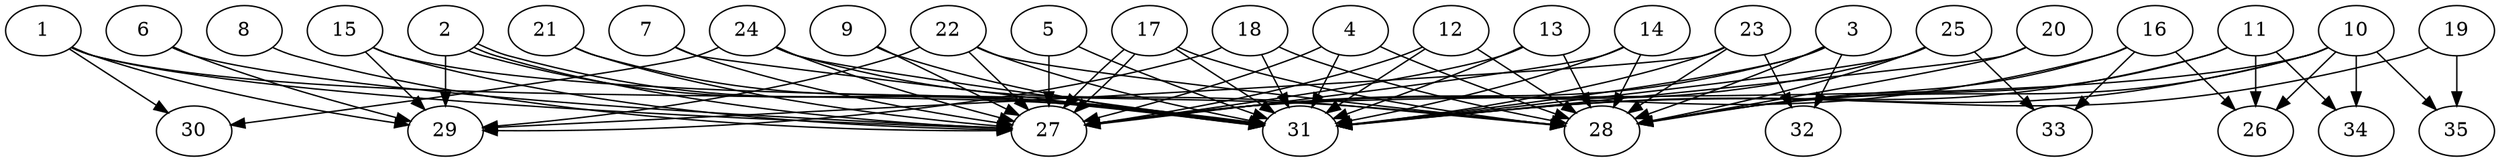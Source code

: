 // DAG automatically generated by daggen at Thu Oct  3 14:05:36 2019
// ./daggen --dot -n 35 --ccr 0.3 --fat 0.9 --regular 0.9 --density 0.9 --mindata 5242880 --maxdata 52428800 
digraph G {
  1 [size="124129280", alpha="0.16", expect_size="37238784"] 
  1 -> 27 [size ="37238784"]
  1 -> 29 [size ="37238784"]
  1 -> 30 [size ="37238784"]
  1 -> 31 [size ="37238784"]
  2 [size="167621973", alpha="0.05", expect_size="50286592"] 
  2 -> 27 [size ="50286592"]
  2 -> 29 [size ="50286592"]
  2 -> 31 [size ="50286592"]
  2 -> 31 [size ="50286592"]
  3 [size="30795093", alpha="0.13", expect_size="9238528"] 
  3 -> 27 [size ="9238528"]
  3 -> 28 [size ="9238528"]
  3 -> 31 [size ="9238528"]
  3 -> 32 [size ="9238528"]
  4 [size="93559467", alpha="0.16", expect_size="28067840"] 
  4 -> 27 [size ="28067840"]
  4 -> 28 [size ="28067840"]
  4 -> 31 [size ="28067840"]
  5 [size="63808853", alpha="0.05", expect_size="19142656"] 
  5 -> 27 [size ="19142656"]
  5 -> 31 [size ="19142656"]
  6 [size="19435520", alpha="0.01", expect_size="5830656"] 
  6 -> 27 [size ="5830656"]
  6 -> 29 [size ="5830656"]
  7 [size="55118507", alpha="0.14", expect_size="16535552"] 
  7 -> 27 [size ="16535552"]
  7 -> 31 [size ="16535552"]
  8 [size="58562560", alpha="0.09", expect_size="17568768"] 
  8 -> 27 [size ="17568768"]
  9 [size="86896640", alpha="0.05", expect_size="26068992"] 
  9 -> 27 [size ="26068992"]
  9 -> 31 [size ="26068992"]
  10 [size="57804800", alpha="0.19", expect_size="17341440"] 
  10 -> 26 [size ="17341440"]
  10 -> 27 [size ="17341440"]
  10 -> 28 [size ="17341440"]
  10 -> 31 [size ="17341440"]
  10 -> 34 [size ="17341440"]
  10 -> 35 [size ="17341440"]
  11 [size="52568747", alpha="0.10", expect_size="15770624"] 
  11 -> 26 [size ="15770624"]
  11 -> 28 [size ="15770624"]
  11 -> 31 [size ="15770624"]
  11 -> 34 [size ="15770624"]
  12 [size="21094400", alpha="0.18", expect_size="6328320"] 
  12 -> 27 [size ="6328320"]
  12 -> 28 [size ="6328320"]
  12 -> 31 [size ="6328320"]
  13 [size="62494720", alpha="0.01", expect_size="18748416"] 
  13 -> 27 [size ="18748416"]
  13 -> 28 [size ="18748416"]
  13 -> 31 [size ="18748416"]
  14 [size="161607680", alpha="0.14", expect_size="48482304"] 
  14 -> 27 [size ="48482304"]
  14 -> 28 [size ="48482304"]
  14 -> 31 [size ="48482304"]
  15 [size="127887360", alpha="0.08", expect_size="38366208"] 
  15 -> 27 [size ="38366208"]
  15 -> 28 [size ="38366208"]
  15 -> 29 [size ="38366208"]
  16 [size="164136960", alpha="0.03", expect_size="49241088"] 
  16 -> 26 [size ="49241088"]
  16 -> 27 [size ="49241088"]
  16 -> 28 [size ="49241088"]
  16 -> 33 [size ="49241088"]
  17 [size="18380800", alpha="0.11", expect_size="5514240"] 
  17 -> 27 [size ="5514240"]
  17 -> 27 [size ="5514240"]
  17 -> 28 [size ="5514240"]
  17 -> 31 [size ="5514240"]
  18 [size="124975787", alpha="0.12", expect_size="37492736"] 
  18 -> 28 [size ="37492736"]
  18 -> 29 [size ="37492736"]
  18 -> 31 [size ="37492736"]
  19 [size="39659520", alpha="0.08", expect_size="11897856"] 
  19 -> 31 [size ="11897856"]
  19 -> 35 [size ="11897856"]
  20 [size="76810240", alpha="0.13", expect_size="23043072"] 
  20 -> 28 [size ="23043072"]
  20 -> 31 [size ="23043072"]
  21 [size="70389760", alpha="0.13", expect_size="21116928"] 
  21 -> 27 [size ="21116928"]
  21 -> 31 [size ="21116928"]
  22 [size="145261227", alpha="0.11", expect_size="43578368"] 
  22 -> 27 [size ="43578368"]
  22 -> 28 [size ="43578368"]
  22 -> 29 [size ="43578368"]
  22 -> 31 [size ="43578368"]
  23 [size="125938347", alpha="0.11", expect_size="37781504"] 
  23 -> 28 [size ="37781504"]
  23 -> 29 [size ="37781504"]
  23 -> 31 [size ="37781504"]
  23 -> 32 [size ="37781504"]
  24 [size="132345173", alpha="0.01", expect_size="39703552"] 
  24 -> 27 [size ="39703552"]
  24 -> 28 [size ="39703552"]
  24 -> 30 [size ="39703552"]
  24 -> 31 [size ="39703552"]
  25 [size="84817920", alpha="0.16", expect_size="25445376"] 
  25 -> 27 [size ="25445376"]
  25 -> 28 [size ="25445376"]
  25 -> 31 [size ="25445376"]
  25 -> 33 [size ="25445376"]
  26 [size="147619840", alpha="0.12", expect_size="44285952"] 
  27 [size="172404053", alpha="0.13", expect_size="51721216"] 
  28 [size="97703253", alpha="0.19", expect_size="29310976"] 
  29 [size="38324907", alpha="0.13", expect_size="11497472"] 
  30 [size="98457600", alpha="0.13", expect_size="29537280"] 
  31 [size="46052693", alpha="0.17", expect_size="13815808"] 
  32 [size="145046187", alpha="0.02", expect_size="43513856"] 
  33 [size="73731413", alpha="0.13", expect_size="22119424"] 
  34 [size="159996587", alpha="0.01", expect_size="47998976"] 
  35 [size="165358933", alpha="0.04", expect_size="49607680"] 
}
